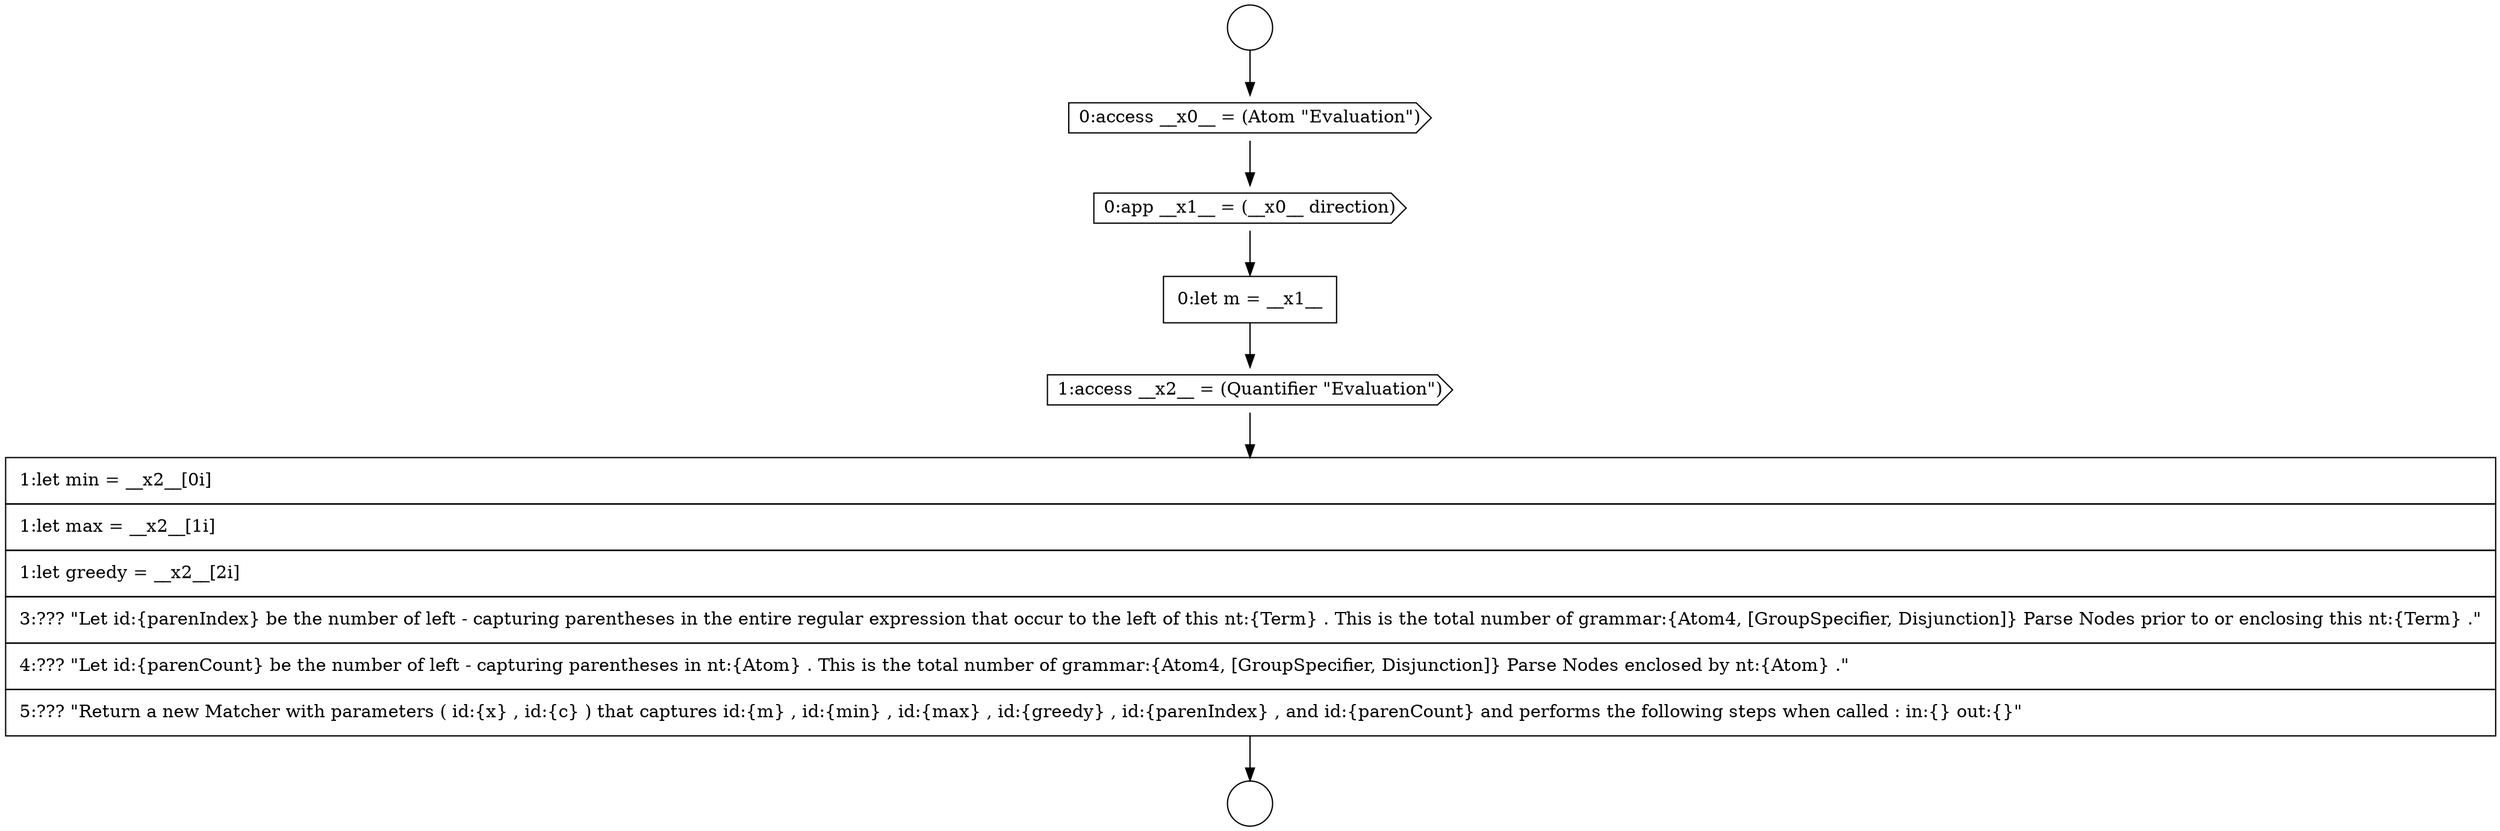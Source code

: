 digraph {
  node14602 [shape=cds, label=<<font color="black">1:access __x2__ = (Quantifier &quot;Evaluation&quot;)</font>> color="black" fillcolor="white" style=filled]
  node14597 [shape=circle label=" " color="black" fillcolor="white" style=filled]
  node14601 [shape=none, margin=0, label=<<font color="black">
    <table border="0" cellborder="1" cellspacing="0" cellpadding="10">
      <tr><td align="left">0:let m = __x1__</td></tr>
    </table>
  </font>> color="black" fillcolor="white" style=filled]
  node14598 [shape=circle label=" " color="black" fillcolor="white" style=filled]
  node14599 [shape=cds, label=<<font color="black">0:access __x0__ = (Atom &quot;Evaluation&quot;)</font>> color="black" fillcolor="white" style=filled]
  node14600 [shape=cds, label=<<font color="black">0:app __x1__ = (__x0__ direction)</font>> color="black" fillcolor="white" style=filled]
  node14603 [shape=none, margin=0, label=<<font color="black">
    <table border="0" cellborder="1" cellspacing="0" cellpadding="10">
      <tr><td align="left">1:let min = __x2__[0i]</td></tr>
      <tr><td align="left">1:let max = __x2__[1i]</td></tr>
      <tr><td align="left">1:let greedy = __x2__[2i]</td></tr>
      <tr><td align="left">3:??? &quot;Let id:{parenIndex} be the number of left - capturing parentheses in the entire regular expression that occur to the left of this nt:{Term} . This is the total number of grammar:{Atom4, [GroupSpecifier, Disjunction]} Parse Nodes prior to or enclosing this nt:{Term} .&quot;</td></tr>
      <tr><td align="left">4:??? &quot;Let id:{parenCount} be the number of left - capturing parentheses in nt:{Atom} . This is the total number of grammar:{Atom4, [GroupSpecifier, Disjunction]} Parse Nodes enclosed by nt:{Atom} .&quot;</td></tr>
      <tr><td align="left">5:??? &quot;Return a new Matcher with parameters ( id:{x} , id:{c} ) that captures id:{m} , id:{min} , id:{max} , id:{greedy} , id:{parenIndex} , and id:{parenCount} and performs the following steps when called : in:{} out:{}&quot;</td></tr>
    </table>
  </font>> color="black" fillcolor="white" style=filled]
  node14601 -> node14602 [ color="black"]
  node14602 -> node14603 [ color="black"]
  node14603 -> node14598 [ color="black"]
  node14599 -> node14600 [ color="black"]
  node14600 -> node14601 [ color="black"]
  node14597 -> node14599 [ color="black"]
}
